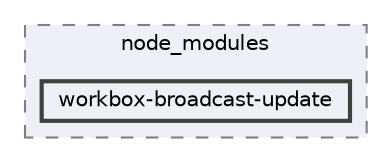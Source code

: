 digraph "pkiclassroomrescheduler/src/main/frontend/node_modules/workbox-broadcast-update"
{
 // LATEX_PDF_SIZE
  bgcolor="transparent";
  edge [fontname=Helvetica,fontsize=10,labelfontname=Helvetica,labelfontsize=10];
  node [fontname=Helvetica,fontsize=10,shape=box,height=0.2,width=0.4];
  compound=true
  subgraph clusterdir_72953eda66ccb3a2722c28e1c3e6c23b {
    graph [ bgcolor="#edf0f7", pencolor="grey50", label="node_modules", fontname=Helvetica,fontsize=10 style="filled,dashed", URL="dir_72953eda66ccb3a2722c28e1c3e6c23b.html",tooltip=""]
  dir_3ef3c34287e86478d4f404cace1a087d [label="workbox-broadcast-update", fillcolor="#edf0f7", color="grey25", style="filled,bold", URL="dir_3ef3c34287e86478d4f404cace1a087d.html",tooltip=""];
  }
}
